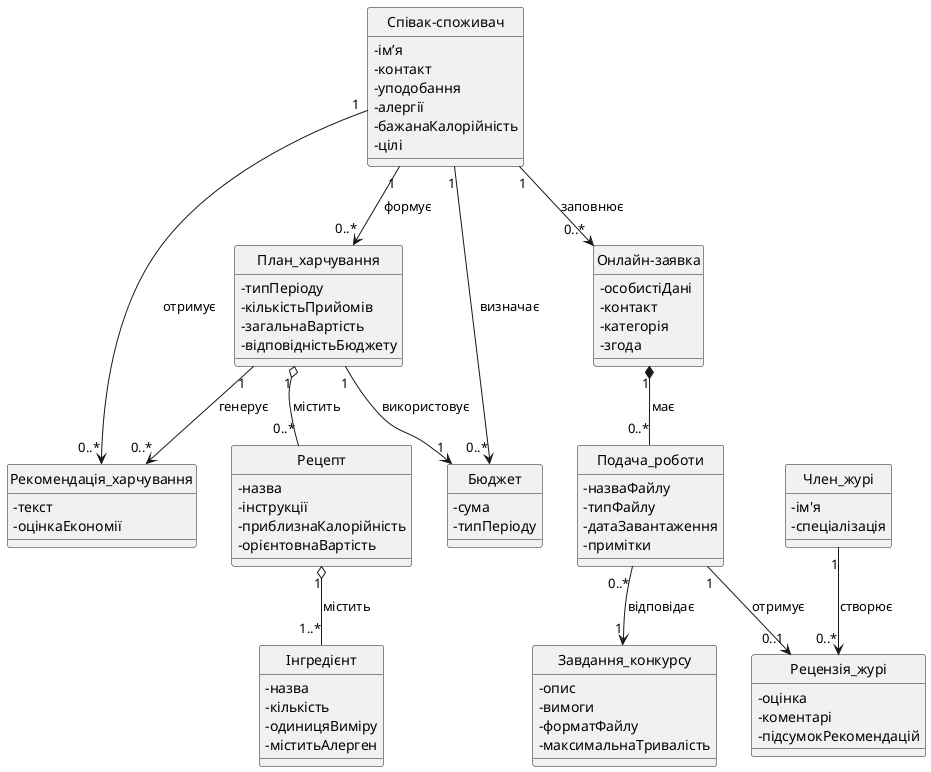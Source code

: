 @startuml
skinparam classAttributeIconSize 0
hide circle

class "Співак-споживач" as User {
  - ім’я
  - контакт
  - уподобання
  - алергії
  - бажанаКалорійність
  - цілі
}

class "План_харчування" as MealPlan {
  - типПеріоду
  - кількістьПрийомів
  - загальнаВартість
  - відповідністьБюджету
}

class "Рецепт" as Recipe {
  - назва
  - інструкції
  - приблизнаКалорійність
  - орієнтовнаВартість
}

class "Інгредієнт" as Ingredient {
  - назва
  - кількість
  - одиницяВиміру 
  - міститьАлерген
}

class "Бюджет" as Budget {
  - сума
  - типПеріоду
}

class "Рекомендація_харчування" as NutritionRecommendation {
  - текст
  - оцінкаЕкономії
}

class "Онлайн-заявка" as Application {
  - особистіДані
  - контакт
  - категорія
  - згода
}

class "Завдання_конкурсу" as ContestTask {
  - опис
  - вимоги
  - форматФайлу
  - максимальнаТривалість
}

class "Подача_роботи" as Submission {
  - назваФайлу
  - типФайлу
  - датаЗавантаження
  - примітки
}

class "Член_журі" as JuryMember {
  - ім'я
  - спеціалізація
}

class "Рецензія_журі" as JuryReview {
  - оцінка
  - коментарі
  - підсумокРекомендацій
}

User "1" --> "0..*" MealPlan : формує
MealPlan "1" o-- "0..*" Recipe : містить
Recipe "1" o-- "1..*" Ingredient : містить
MealPlan "1" --> "1" Budget : використовує
User "1" --> "0..*" Budget : визначає
MealPlan "1" --> "0..*" NutritionRecommendation : генерує
User "1" --> "0..*" NutritionRecommendation : отримує

User "1" --> "0..*" Application : заповнює
Application "1" *-- "0..*" Submission : має
Submission "0..*" --> "1" ContestTask : відповідає
Submission "1" --> "0..1" JuryReview : отримує

JuryMember "1" --> "0..*" JuryReview : створює
@enduml
